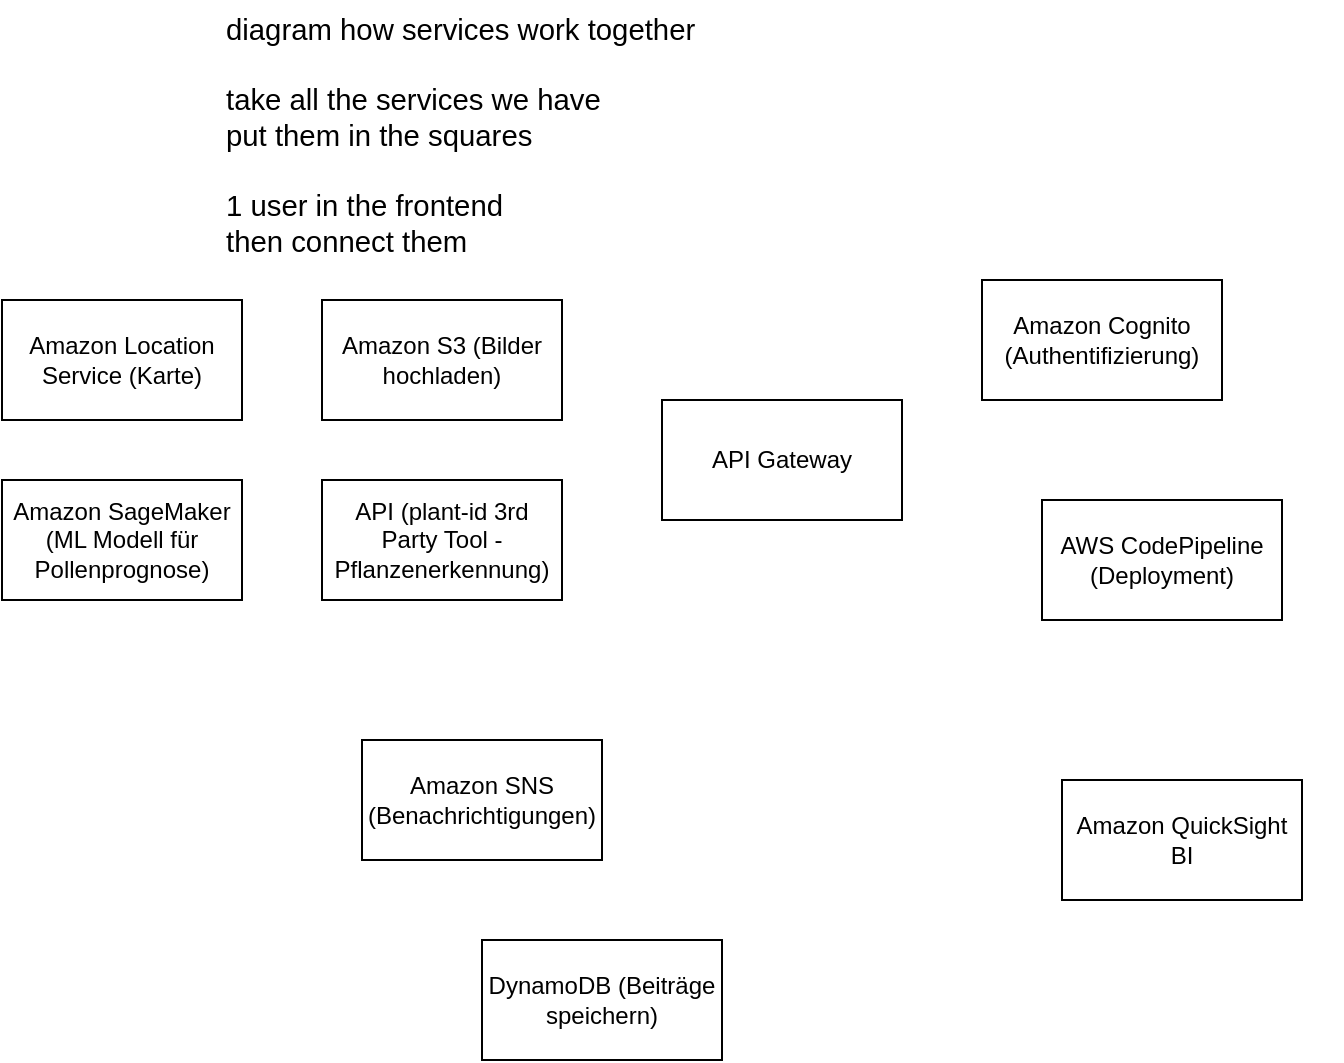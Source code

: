 <mxfile version="27.0.6">
  <diagram name="Seite-1" id="LLEtCyWinPWdS2YDN9kB">
    <mxGraphModel dx="974" dy="586" grid="1" gridSize="10" guides="1" tooltips="1" connect="1" arrows="1" fold="1" page="1" pageScale="1" pageWidth="827" pageHeight="1169" math="0" shadow="0">
      <root>
        <mxCell id="0" />
        <mxCell id="1" parent="0" />
        <UserObject label="&lt;font face=&quot;Arial, sans-serif&quot;&gt;&lt;span style=&quot;font-size: 14.667px; white-space-collapse: preserve;&quot;&gt;diagram how services work together&lt;/span&gt;&lt;/font&gt;&lt;div&gt;&lt;font face=&quot;Arial, sans-serif&quot;&gt;&lt;span style=&quot;font-size: 14.667px; white-space-collapse: preserve;&quot;&gt;&lt;br&gt;&lt;/span&gt;&lt;/font&gt;&lt;/div&gt;&lt;div&gt;&lt;font face=&quot;Arial, sans-serif&quot;&gt;&lt;span style=&quot;font-size: 14.667px; white-space-collapse: preserve;&quot;&gt;take all the services we have&lt;/span&gt;&lt;/font&gt;&lt;/div&gt;&lt;div&gt;&lt;font face=&quot;Arial, sans-serif&quot;&gt;&lt;span style=&quot;font-size: 14.667px; white-space-collapse: preserve;&quot;&gt;put them in the squares&lt;/span&gt;&lt;/font&gt;&lt;/div&gt;&lt;div&gt;&lt;font face=&quot;Arial, sans-serif&quot;&gt;&lt;span style=&quot;font-size: 14.667px; white-space-collapse: preserve;&quot;&gt;&lt;br&gt;&lt;/span&gt;&lt;/font&gt;&lt;/div&gt;&lt;div&gt;&lt;font face=&quot;Arial, sans-serif&quot;&gt;&lt;span style=&quot;font-size: 14.667px; white-space-collapse: preserve;&quot;&gt;1 user in the frontend&lt;/span&gt;&lt;/font&gt;&lt;/div&gt;&lt;div&gt;&lt;font face=&quot;Arial, sans-serif&quot;&gt;&lt;span style=&quot;font-size: 14.667px; white-space-collapse: preserve;&quot;&gt;then connect them&lt;/span&gt;&lt;/font&gt;&lt;/div&gt;" id="4r_Y0ZmjXoZ240VpbycW-1">
          <mxCell style="text;whiteSpace=wrap;html=1;" vertex="1" parent="1">
            <mxGeometry x="180" y="20" width="560" height="140" as="geometry" />
          </mxCell>
        </UserObject>
        <mxCell id="4r_Y0ZmjXoZ240VpbycW-2" value="Amazon Location Service (Karte)" style="rounded=0;whiteSpace=wrap;html=1;" vertex="1" parent="1">
          <mxGeometry x="70" y="170" width="120" height="60" as="geometry" />
        </mxCell>
        <mxCell id="4r_Y0ZmjXoZ240VpbycW-3" value="API Gateway" style="rounded=0;whiteSpace=wrap;html=1;" vertex="1" parent="1">
          <mxGeometry x="400" y="220" width="120" height="60" as="geometry" />
        </mxCell>
        <mxCell id="4r_Y0ZmjXoZ240VpbycW-4" value="DynamoDB (Beiträge speichern)" style="rounded=0;whiteSpace=wrap;html=1;" vertex="1" parent="1">
          <mxGeometry x="310" y="490" width="120" height="60" as="geometry" />
        </mxCell>
        <mxCell id="4r_Y0ZmjXoZ240VpbycW-6" value="Amazon S3 (Bilder hochladen)" style="rounded=0;whiteSpace=wrap;html=1;" vertex="1" parent="1">
          <mxGeometry x="230" y="170" width="120" height="60" as="geometry" />
        </mxCell>
        <mxCell id="4r_Y0ZmjXoZ240VpbycW-7" value="API (plant-id 3rd Party Tool - Pflanzenerkennung)" style="rounded=0;whiteSpace=wrap;html=1;" vertex="1" parent="1">
          <mxGeometry x="230" y="260" width="120" height="60" as="geometry" />
        </mxCell>
        <mxCell id="4r_Y0ZmjXoZ240VpbycW-8" value="Amazon SageMaker (ML Modell für Pollenprognose)" style="rounded=0;whiteSpace=wrap;html=1;" vertex="1" parent="1">
          <mxGeometry x="70" y="260" width="120" height="60" as="geometry" />
        </mxCell>
        <mxCell id="4r_Y0ZmjXoZ240VpbycW-9" value="Amazon Cognito (Authentifizierung)" style="rounded=0;whiteSpace=wrap;html=1;" vertex="1" parent="1">
          <mxGeometry x="560" y="160" width="120" height="60" as="geometry" />
        </mxCell>
        <mxCell id="4r_Y0ZmjXoZ240VpbycW-10" value="Amazon SNS (Benachrichtigungen)" style="rounded=0;whiteSpace=wrap;html=1;" vertex="1" parent="1">
          <mxGeometry x="250" y="390" width="120" height="60" as="geometry" />
        </mxCell>
        <mxCell id="4r_Y0ZmjXoZ240VpbycW-11" value="Amazon QuickSight BI" style="rounded=0;whiteSpace=wrap;html=1;" vertex="1" parent="1">
          <mxGeometry x="600" y="410" width="120" height="60" as="geometry" />
        </mxCell>
        <mxCell id="4r_Y0ZmjXoZ240VpbycW-12" value="AWS CodePipeline (Deployment)" style="rounded=0;whiteSpace=wrap;html=1;" vertex="1" parent="1">
          <mxGeometry x="590" y="270" width="120" height="60" as="geometry" />
        </mxCell>
      </root>
    </mxGraphModel>
  </diagram>
</mxfile>

